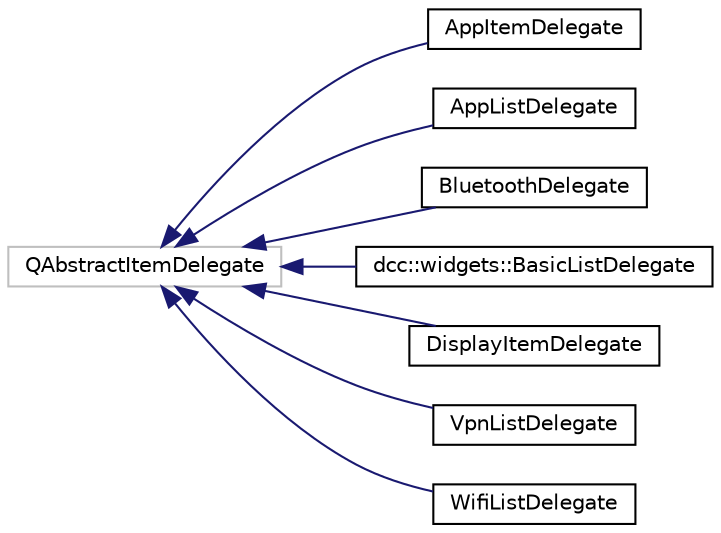 digraph "类继承关系图"
{
  edge [fontname="Helvetica",fontsize="10",labelfontname="Helvetica",labelfontsize="10"];
  node [fontname="Helvetica",fontsize="10",shape=record];
  rankdir="LR";
  Node2035 [label="QAbstractItemDelegate",height=0.2,width=0.4,color="grey75", fillcolor="white", style="filled"];
  Node2035 -> Node0 [dir="back",color="midnightblue",fontsize="10",style="solid",fontname="Helvetica"];
  Node0 [label="AppItemDelegate",height=0.2,width=0.4,color="black", fillcolor="white", style="filled",URL="$class_app_item_delegate.html"];
  Node2035 -> Node2037 [dir="back",color="midnightblue",fontsize="10",style="solid",fontname="Helvetica"];
  Node2037 [label="AppListDelegate",height=0.2,width=0.4,color="black", fillcolor="white", style="filled",URL="$class_app_list_delegate.html"];
  Node2035 -> Node2038 [dir="back",color="midnightblue",fontsize="10",style="solid",fontname="Helvetica"];
  Node2038 [label="BluetoothDelegate",height=0.2,width=0.4,color="black", fillcolor="white", style="filled",URL="$class_bluetooth_delegate.html"];
  Node2035 -> Node2039 [dir="back",color="midnightblue",fontsize="10",style="solid",fontname="Helvetica"];
  Node2039 [label="dcc::widgets::BasicListDelegate",height=0.2,width=0.4,color="black", fillcolor="white", style="filled",URL="$classdcc_1_1widgets_1_1_basic_list_delegate.html"];
  Node2035 -> Node2040 [dir="back",color="midnightblue",fontsize="10",style="solid",fontname="Helvetica"];
  Node2040 [label="DisplayItemDelegate",height=0.2,width=0.4,color="black", fillcolor="white", style="filled",URL="$class_display_item_delegate.html"];
  Node2035 -> Node2041 [dir="back",color="midnightblue",fontsize="10",style="solid",fontname="Helvetica"];
  Node2041 [label="VpnListDelegate",height=0.2,width=0.4,color="black", fillcolor="white", style="filled",URL="$class_vpn_list_delegate.html"];
  Node2035 -> Node2042 [dir="back",color="midnightblue",fontsize="10",style="solid",fontname="Helvetica"];
  Node2042 [label="WifiListDelegate",height=0.2,width=0.4,color="black", fillcolor="white", style="filled",URL="$class_wifi_list_delegate.html"];
}
